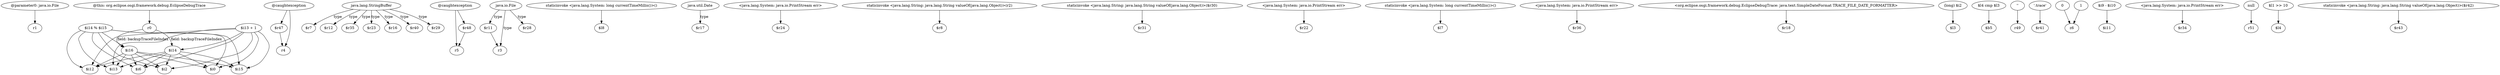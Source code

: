 digraph g {
0[label="@parameter0: java.io.File"]
1[label="r1"]
0->1[label=""]
2[label="$i14 % $i15"]
3[label="$i13"]
2->3[label=""]
4[label="@caughtexception"]
5[label="$r47"]
4->5[label=""]
6[label="java.lang.StringBuffer"]
7[label="$r7"]
6->7[label="type"]
8[label="$i14"]
9[label="$i0"]
8->9[label=""]
10[label="$i13 + 1"]
11[label="$i15"]
10->11[label=""]
12[label="@caughtexception"]
13[label="r5"]
12->13[label=""]
14[label="$r11"]
15[label="r3"]
14->15[label=""]
16[label="$i12"]
2->16[label=""]
17[label="staticinvoke <java.lang.System: long currentTimeMillis()>()"]
18[label="$l8"]
17->18[label=""]
19[label="java.util.Date"]
20[label="$r17"]
19->20[label="type"]
21[label="$i16"]
2->21[label=""]
22[label="<java.lang.System: java.io.PrintStream err>"]
23[label="$r24"]
22->23[label=""]
24[label="staticinvoke <java.lang.String: java.lang.String valueOf(java.lang.Object)>(r2)"]
25[label="$r8"]
24->25[label=""]
26[label="java.io.File"]
26->14[label="type"]
8->3[label=""]
27[label="staticinvoke <java.lang.String: java.lang.String valueOf(java.lang.Object)>($r30)"]
28[label="$r31"]
27->28[label=""]
29[label="<java.lang.System: java.io.PrintStream err>"]
30[label="$r22"]
29->30[label=""]
31[label="$r12"]
6->31[label="type"]
32[label="$i6"]
21->32[label=""]
2->9[label=""]
8->32[label=""]
33[label="$i2"]
8->33[label=""]
34[label="staticinvoke <java.lang.System: long currentTimeMillis()>()"]
35[label="$l7"]
34->35[label=""]
36[label="r0"]
36->21[label="field: backupTraceFileIndex"]
21->16[label=""]
37[label="<java.lang.System: java.io.PrintStream err>"]
38[label="$r36"]
37->38[label=""]
8->16[label=""]
39[label="<org.eclipse.osgi.framework.debug.EclipseDebugTrace: java.text.SimpleDateFormat TRACE_FILE_DATE_FORMATTER>"]
40[label="$r18"]
39->40[label=""]
10->3[label=""]
41[label="(long) $i2"]
42[label="$l3"]
41->42[label=""]
21->11[label=""]
43[label="$l4 cmp $l3"]
44[label="$b5"]
43->44[label=""]
2->32[label=""]
45[label="r4"]
5->45[label=""]
10->33[label=""]
46[label="''"]
47[label="r49"]
46->47[label=""]
8->11[label=""]
48[label="$r35"]
6->48[label="type"]
36->8[label="field: backupTraceFileIndex"]
49[label="$r23"]
6->49[label="type"]
10->8[label=""]
10->9[label=""]
50[label="@this: org.eclipse.osgi.framework.debug.EclipseDebugTrace"]
50->36[label=""]
51[label="$r28"]
26->51[label="type"]
52[label="'.trace'"]
53[label="$r41"]
52->53[label=""]
54[label="$r16"]
6->54[label="type"]
55[label="0"]
56[label="z6"]
55->56[label=""]
57[label="$r48"]
57->13[label=""]
58[label="$i9 - $i10"]
59[label="$i11"]
58->59[label=""]
26->15[label="type"]
21->33[label=""]
2->11[label=""]
21->3[label=""]
60[label="1"]
60->56[label=""]
61[label="<java.lang.System: java.io.PrintStream err>"]
62[label="$r34"]
61->62[label=""]
63[label="null"]
64[label="r51"]
63->64[label=""]
4->45[label=""]
10->16[label=""]
21->9[label=""]
12->57[label=""]
2->33[label=""]
65[label="$r40"]
6->65[label="type"]
66[label="$r29"]
6->66[label="type"]
10->32[label=""]
67[label="$l1 >> 10"]
68[label="$l4"]
67->68[label=""]
69[label="staticinvoke <java.lang.String: java.lang.String valueOf(java.lang.Object)>($r42)"]
70[label="$r43"]
69->70[label=""]
}